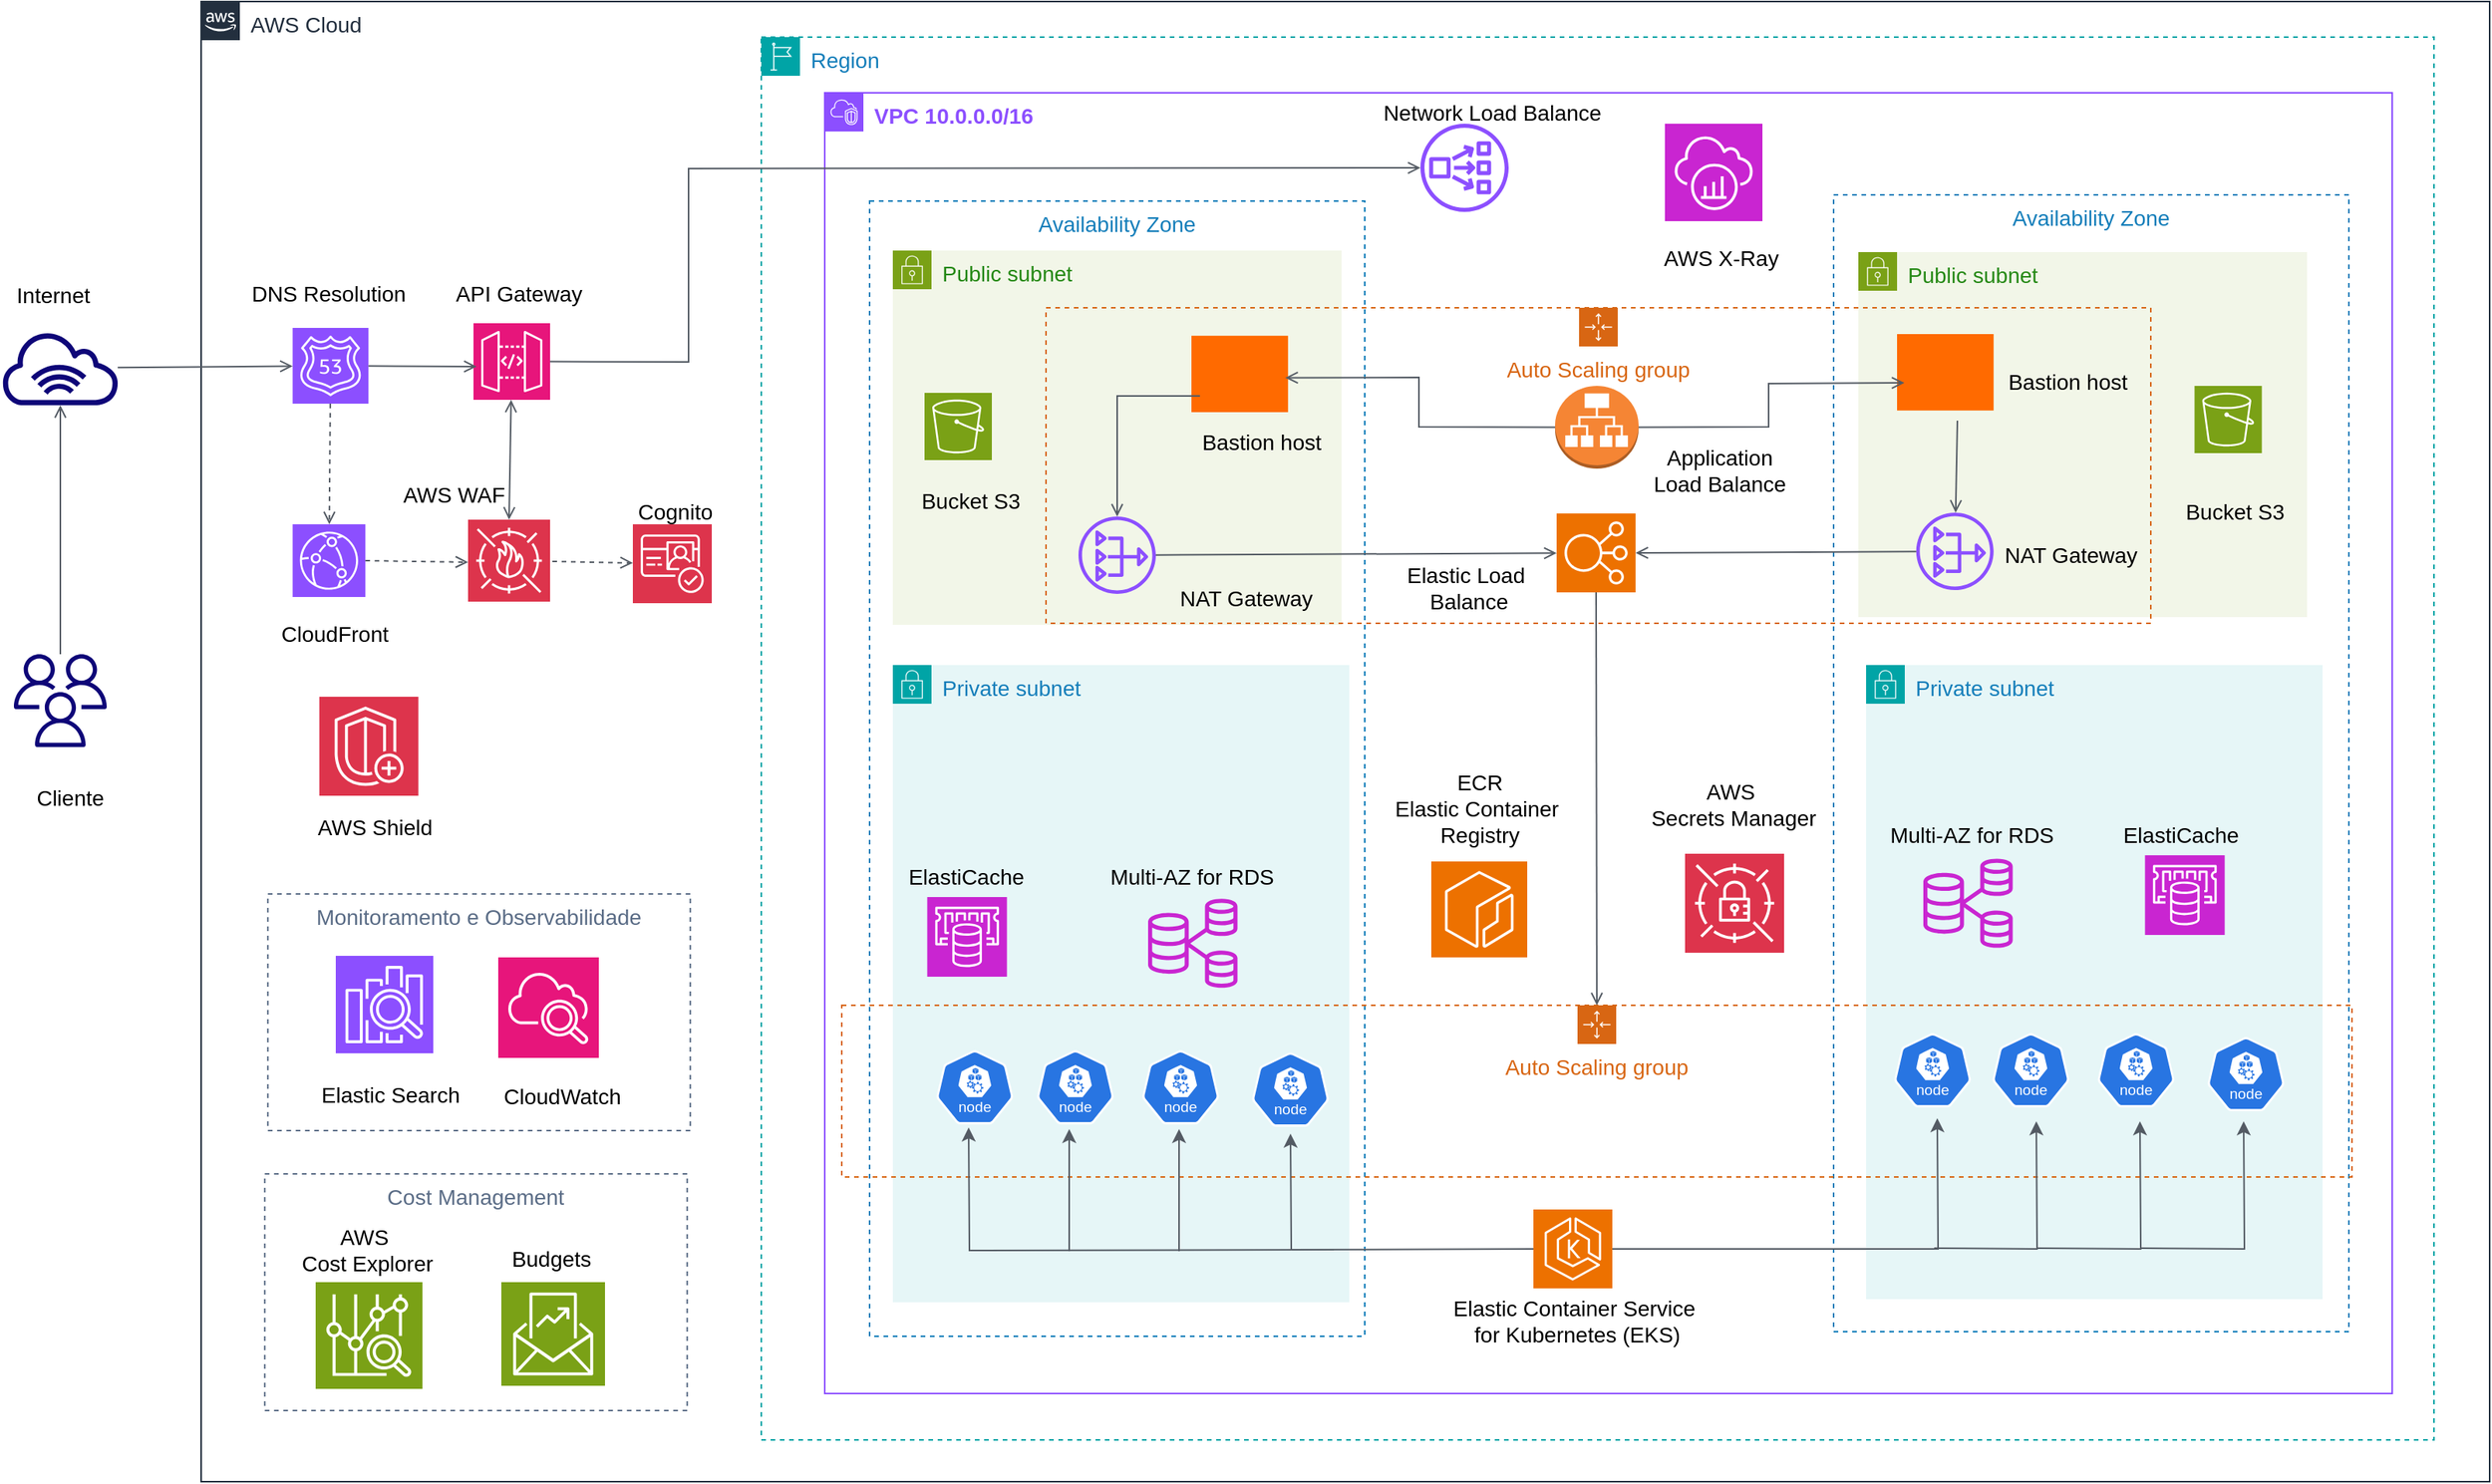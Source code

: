 <mxfile version="25.0.3">
  <diagram name="Página-1" id="_rZulrzsdtSt4vWavjif">
    <mxGraphModel dx="2593" dy="933" grid="0" gridSize="10" guides="1" tooltips="1" connect="1" arrows="1" fold="1" page="0" pageScale="1" pageWidth="1169" pageHeight="827" math="0" shadow="0">
      <root>
        <mxCell id="0" />
        <mxCell id="1" parent="0" />
        <mxCell id="lu0znOIndSDiGiOmnlGc-1" value="AWS Cloud" style="points=[[0,0],[0.25,0],[0.5,0],[0.75,0],[1,0],[1,0.25],[1,0.5],[1,0.75],[1,1],[0.75,1],[0.5,1],[0.25,1],[0,1],[0,0.75],[0,0.5],[0,0.25]];outlineConnect=0;gradientColor=none;html=1;whiteSpace=wrap;fontSize=14;fontStyle=0;container=1;pointerEvents=0;collapsible=0;recursiveResize=0;shape=mxgraph.aws4.group;grIcon=mxgraph.aws4.group_aws_cloud_alt;strokeColor=#232F3E;fillColor=none;verticalAlign=top;align=left;spacingLeft=30;fontColor=#232F3E;dashed=0;" parent="1" vertex="1">
          <mxGeometry x="-420" y="167" width="1479" height="957" as="geometry" />
        </mxCell>
        <mxCell id="teR93byTSqqBIhb2rqv4-142" value="&lt;div&gt;Monitoramento e Observabilidade&lt;br&gt;&lt;/div&gt;" style="fillColor=none;strokeColor=#5A6C86;dashed=1;verticalAlign=top;fontStyle=0;fontColor=#5A6C86;whiteSpace=wrap;html=1;fontSize=14;" vertex="1" parent="lu0znOIndSDiGiOmnlGc-1">
          <mxGeometry x="43.13" y="577" width="273" height="153" as="geometry" />
        </mxCell>
        <mxCell id="lu0znOIndSDiGiOmnlGc-4" value="Region" style="points=[[0,0],[0.25,0],[0.5,0],[0.75,0],[1,0],[1,0.25],[1,0.5],[1,0.75],[1,1],[0.75,1],[0.5,1],[0.25,1],[0,1],[0,0.75],[0,0.5],[0,0.25]];outlineConnect=0;gradientColor=none;html=1;whiteSpace=wrap;fontSize=14;fontStyle=0;container=1;pointerEvents=0;collapsible=0;recursiveResize=0;shape=mxgraph.aws4.group;grIcon=mxgraph.aws4.group_region;strokeColor=#00A4A6;fillColor=none;verticalAlign=top;align=left;spacingLeft=30;fontColor=#147EBA;dashed=1;" parent="lu0znOIndSDiGiOmnlGc-1" vertex="1">
          <mxGeometry x="362" y="23" width="1081" height="907" as="geometry" />
        </mxCell>
        <mxCell id="teR93byTSqqBIhb2rqv4-10" value="" style="sketch=0;points=[[0,0,0],[0.25,0,0],[0.5,0,0],[0.75,0,0],[1,0,0],[0,1,0],[0.25,1,0],[0.5,1,0],[0.75,1,0],[1,1,0],[0,0.25,0],[0,0.5,0],[0,0.75,0],[1,0.25,0],[1,0.5,0],[1,0.75,0]];outlineConnect=0;fontColor=#232F3E;fillColor=#DD344C;strokeColor=#ffffff;dashed=0;verticalLabelPosition=bottom;verticalAlign=top;align=center;html=1;fontSize=14;fontStyle=0;aspect=fixed;shape=mxgraph.aws4.resourceIcon;resIcon=mxgraph.aws4.cognito;" vertex="1" parent="lu0znOIndSDiGiOmnlGc-1">
          <mxGeometry x="279" y="338" width="51" height="51" as="geometry" />
        </mxCell>
        <mxCell id="teR93byTSqqBIhb2rqv4-13" value="" style="sketch=0;points=[[0,0,0],[0.25,0,0],[0.5,0,0],[0.75,0,0],[1,0,0],[0,1,0],[0.25,1,0],[0.5,1,0],[0.75,1,0],[1,1,0],[0,0.25,0],[0,0.5,0],[0,0.75,0],[1,0.25,0],[1,0.5,0],[1,0.75,0]];outlineConnect=0;fontColor=#232F3E;fillColor=#8C4FFF;strokeColor=#ffffff;dashed=0;verticalLabelPosition=bottom;verticalAlign=top;align=center;html=1;fontSize=14;fontStyle=0;aspect=fixed;shape=mxgraph.aws4.resourceIcon;resIcon=mxgraph.aws4.cloudfront;" vertex="1" parent="lu0znOIndSDiGiOmnlGc-1">
          <mxGeometry x="59.13" y="338" width="47" height="47" as="geometry" />
        </mxCell>
        <mxCell id="teR93byTSqqBIhb2rqv4-11" value="Cognito" style="text;html=1;align=center;verticalAlign=middle;resizable=0;points=[];autosize=1;strokeColor=none;fillColor=none;fontSize=14;" vertex="1" parent="lu0znOIndSDiGiOmnlGc-1">
          <mxGeometry x="273" y="315" width="66" height="29" as="geometry" />
        </mxCell>
        <mxCell id="teR93byTSqqBIhb2rqv4-14" value="CloudFront" style="text;html=1;align=center;verticalAlign=middle;resizable=0;points=[];autosize=1;strokeColor=none;fillColor=none;fontSize=14;" vertex="1" parent="lu0znOIndSDiGiOmnlGc-1">
          <mxGeometry x="42.13" y="394" width="87" height="29" as="geometry" />
        </mxCell>
        <mxCell id="teR93byTSqqBIhb2rqv4-15" value="" style="sketch=0;points=[[0,0,0],[0.25,0,0],[0.5,0,0],[0.75,0,0],[1,0,0],[0,1,0],[0.25,1,0],[0.5,1,0],[0.75,1,0],[1,1,0],[0,0.25,0],[0,0.5,0],[0,0.75,0],[1,0.25,0],[1,0.5,0],[1,0.75,0]];outlineConnect=0;fontColor=#232F3E;fillColor=#DD344C;strokeColor=#ffffff;dashed=0;verticalLabelPosition=bottom;verticalAlign=top;align=center;html=1;fontSize=14;fontStyle=0;aspect=fixed;shape=mxgraph.aws4.resourceIcon;resIcon=mxgraph.aws4.waf;" vertex="1" parent="lu0znOIndSDiGiOmnlGc-1">
          <mxGeometry x="172.5" y="335" width="53" height="53" as="geometry" />
        </mxCell>
        <mxCell id="teR93byTSqqBIhb2rqv4-16" value="" style="endArrow=open;html=1;rounded=0;strokeColor=#545B64;entryX=0;entryY=0.5;entryDx=0;entryDy=0;entryPerimeter=0;endFill=0;dashed=1;exitX=1;exitY=0.5;exitDx=0;exitDy=0;exitPerimeter=0;fontSize=14;" edge="1" parent="lu0znOIndSDiGiOmnlGc-1" source="teR93byTSqqBIhb2rqv4-13">
          <mxGeometry width="50" height="50" relative="1" as="geometry">
            <mxPoint x="104.0" y="357.5" as="sourcePoint" />
            <mxPoint x="172.5" y="362.5" as="targetPoint" />
          </mxGeometry>
        </mxCell>
        <mxCell id="teR93byTSqqBIhb2rqv4-17" value="" style="sketch=0;points=[[0,0,0],[0.25,0,0],[0.5,0,0],[0.75,0,0],[1,0,0],[0,1,0],[0.25,1,0],[0.5,1,0],[0.75,1,0],[1,1,0],[0,0.25,0],[0,0.5,0],[0,0.75,0],[1,0.25,0],[1,0.5,0],[1,0.75,0]];outlineConnect=0;fontColor=#232F3E;fillColor=#8C4FFF;strokeColor=#ffffff;dashed=0;verticalLabelPosition=bottom;verticalAlign=top;align=center;html=1;fontSize=14;fontStyle=0;aspect=fixed;shape=mxgraph.aws4.resourceIcon;resIcon=mxgraph.aws4.route_53;" vertex="1" parent="lu0znOIndSDiGiOmnlGc-1">
          <mxGeometry x="59.13" y="211" width="49" height="49" as="geometry" />
        </mxCell>
        <mxCell id="teR93byTSqqBIhb2rqv4-20" value="" style="endArrow=open;html=1;rounded=0;strokeColor=#545B64;endFill=0;dashed=1;fontSize=14;" edge="1" parent="lu0znOIndSDiGiOmnlGc-1" source="teR93byTSqqBIhb2rqv4-17" target="teR93byTSqqBIhb2rqv4-13">
          <mxGeometry width="50" height="50" relative="1" as="geometry">
            <mxPoint x="23" y="375.069" as="sourcePoint" />
            <mxPoint x="102" y="375" as="targetPoint" />
          </mxGeometry>
        </mxCell>
        <mxCell id="teR93byTSqqBIhb2rqv4-21" value="" style="sketch=0;points=[[0,0,0],[0.25,0,0],[0.5,0,0],[0.75,0,0],[1,0,0],[0,1,0],[0.25,1,0],[0.5,1,0],[0.75,1,0],[1,1,0],[0,0.25,0],[0,0.5,0],[0,0.75,0],[1,0.25,0],[1,0.5,0],[1,0.75,0]];outlineConnect=0;fontColor=#232F3E;fillColor=#E7157B;strokeColor=#ffffff;dashed=0;verticalLabelPosition=bottom;verticalAlign=top;align=center;html=1;fontSize=14;fontStyle=0;aspect=fixed;shape=mxgraph.aws4.resourceIcon;resIcon=mxgraph.aws4.api_gateway;" vertex="1" parent="lu0znOIndSDiGiOmnlGc-1">
          <mxGeometry x="176" y="208" width="49.5" height="49.5" as="geometry" />
        </mxCell>
        <mxCell id="teR93byTSqqBIhb2rqv4-22" value="" style="endArrow=open;html=1;rounded=0;strokeColor=#545B64;endFill=0;fontSize=14;" edge="1" parent="lu0znOIndSDiGiOmnlGc-1" source="teR93byTSqqBIhb2rqv4-17">
          <mxGeometry width="50" height="50" relative="1" as="geometry">
            <mxPoint x="13" y="365.069" as="sourcePoint" />
            <mxPoint x="178" y="236" as="targetPoint" />
          </mxGeometry>
        </mxCell>
        <mxCell id="teR93byTSqqBIhb2rqv4-23" value="" style="endArrow=open;html=1;rounded=0;strokeColor=#545B64;entryX=0.5;entryY=0;entryDx=0;entryDy=0;entryPerimeter=0;endFill=0;startArrow=open;startFill=0;fontSize=14;" edge="1" parent="lu0znOIndSDiGiOmnlGc-1" source="teR93byTSqqBIhb2rqv4-21" target="teR93byTSqqBIhb2rqv4-15">
          <mxGeometry width="50" height="50" relative="1" as="geometry">
            <mxPoint x="77" y="286" as="sourcePoint" />
            <mxPoint x="153" y="286" as="targetPoint" />
          </mxGeometry>
        </mxCell>
        <mxCell id="teR93byTSqqBIhb2rqv4-24" value="" style="endArrow=open;html=1;rounded=0;strokeColor=#545B64;endFill=0;dashed=1;fontSize=14;" edge="1" parent="lu0znOIndSDiGiOmnlGc-1" target="teR93byTSqqBIhb2rqv4-10">
          <mxGeometry width="50" height="50" relative="1" as="geometry">
            <mxPoint x="227" y="362" as="sourcePoint" />
            <mxPoint x="101" y="250" as="targetPoint" />
            <Array as="points" />
          </mxGeometry>
        </mxCell>
        <mxCell id="teR93byTSqqBIhb2rqv4-25" value="AWS WAF" style="text;html=1;align=center;verticalAlign=middle;resizable=0;points=[];autosize=1;strokeColor=none;fillColor=none;fontSize=14;" vertex="1" parent="lu0znOIndSDiGiOmnlGc-1">
          <mxGeometry x="121" y="304" width="84" height="29" as="geometry" />
        </mxCell>
        <mxCell id="teR93byTSqqBIhb2rqv4-26" value="DNS Resolution" style="text;html=1;align=center;verticalAlign=middle;resizable=0;points=[];autosize=1;strokeColor=none;fillColor=none;fontSize=14;" vertex="1" parent="lu0znOIndSDiGiOmnlGc-1">
          <mxGeometry x="23" y="174" width="118" height="29" as="geometry" />
        </mxCell>
        <mxCell id="teR93byTSqqBIhb2rqv4-27" value="API Gateway" style="text;html=1;align=center;verticalAlign=middle;resizable=0;points=[];autosize=1;strokeColor=none;fillColor=none;fontSize=14;" vertex="1" parent="lu0znOIndSDiGiOmnlGc-1">
          <mxGeometry x="155" y="174" width="100" height="29" as="geometry" />
        </mxCell>
        <mxCell id="teR93byTSqqBIhb2rqv4-96" value="" style="sketch=0;points=[[0,0,0],[0.25,0,0],[0.5,0,0],[0.75,0,0],[1,0,0],[0,1,0],[0.25,1,0],[0.5,1,0],[0.75,1,0],[1,1,0],[0,0.25,0],[0,0.5,0],[0,0.75,0],[1,0.25,0],[1,0.5,0],[1,0.75,0]];points=[[0,0,0],[0.25,0,0],[0.5,0,0],[0.75,0,0],[1,0,0],[0,1,0],[0.25,1,0],[0.5,1,0],[0.75,1,0],[1,1,0],[0,0.25,0],[0,0.5,0],[0,0.75,0],[1,0.25,0],[1,0.5,0],[1,0.75,0]];outlineConnect=0;fontColor=#232F3E;fillColor=#E7157B;strokeColor=#ffffff;dashed=0;verticalLabelPosition=bottom;verticalAlign=top;align=center;html=1;fontSize=14;fontStyle=0;aspect=fixed;shape=mxgraph.aws4.resourceIcon;resIcon=mxgraph.aws4.cloudwatch_2;" vertex="1" parent="lu0znOIndSDiGiOmnlGc-1">
          <mxGeometry x="192" y="618" width="65" height="65" as="geometry" />
        </mxCell>
        <mxCell id="teR93byTSqqBIhb2rqv4-97" value="&lt;div&gt;CloudWatch&lt;/div&gt;" style="text;html=1;align=center;verticalAlign=middle;resizable=0;points=[];autosize=1;strokeColor=none;fillColor=none;fontSize=14;" vertex="1" parent="lu0znOIndSDiGiOmnlGc-1">
          <mxGeometry x="185.5" y="693" width="94" height="29" as="geometry" />
        </mxCell>
        <mxCell id="teR93byTSqqBIhb2rqv4-130" value="" style="sketch=0;points=[[0,0,0],[0.25,0,0],[0.5,0,0],[0.75,0,0],[1,0,0],[0,1,0],[0.25,1,0],[0.5,1,0],[0.75,1,0],[1,1,0],[0,0.25,0],[0,0.5,0],[0,0.75,0],[1,0.25,0],[1,0.5,0],[1,0.75,0]];outlineConnect=0;fontColor=#232F3E;fillColor=#7AA116;strokeColor=#ffffff;dashed=0;verticalLabelPosition=bottom;verticalAlign=top;align=center;html=1;fontSize=14;fontStyle=0;aspect=fixed;shape=mxgraph.aws4.resourceIcon;resIcon=mxgraph.aws4.cost_explorer;" vertex="1" parent="lu0znOIndSDiGiOmnlGc-1">
          <mxGeometry x="74" y="828" width="69" height="69" as="geometry" />
        </mxCell>
        <mxCell id="teR93byTSqqBIhb2rqv4-131" value="AWS&amp;nbsp;&lt;div&gt;Cost Explorer&lt;/div&gt;" style="text;html=1;align=center;verticalAlign=middle;resizable=0;points=[];autosize=1;strokeColor=none;fillColor=none;fontSize=14;" vertex="1" parent="lu0znOIndSDiGiOmnlGc-1">
          <mxGeometry x="55" y="784" width="103" height="46" as="geometry" />
        </mxCell>
        <mxCell id="teR93byTSqqBIhb2rqv4-132" value="" style="sketch=0;points=[[0,0,0],[0.25,0,0],[0.5,0,0],[0.75,0,0],[1,0,0],[0,1,0],[0.25,1,0],[0.5,1,0],[0.75,1,0],[1,1,0],[0,0.25,0],[0,0.5,0],[0,0.75,0],[1,0.25,0],[1,0.5,0],[1,0.75,0]];outlineConnect=0;fontColor=#232F3E;fillColor=#7AA116;strokeColor=#ffffff;dashed=0;verticalLabelPosition=bottom;verticalAlign=top;align=center;html=1;fontSize=14;fontStyle=0;aspect=fixed;shape=mxgraph.aws4.resourceIcon;resIcon=mxgraph.aws4.budgets_2;" vertex="1" parent="lu0znOIndSDiGiOmnlGc-1">
          <mxGeometry x="194" y="828" width="67" height="67" as="geometry" />
        </mxCell>
        <mxCell id="teR93byTSqqBIhb2rqv4-133" value="Budgets" style="text;html=1;align=center;verticalAlign=middle;resizable=0;points=[];autosize=1;strokeColor=none;fillColor=none;fontSize=14;" vertex="1" parent="lu0znOIndSDiGiOmnlGc-1">
          <mxGeometry x="191" y="798" width="69" height="29" as="geometry" />
        </mxCell>
        <mxCell id="teR93byTSqqBIhb2rqv4-134" value="Cost Management&lt;div&gt;&lt;br&gt;&lt;/div&gt;" style="fillColor=none;strokeColor=#5A6C86;dashed=1;verticalAlign=top;fontStyle=0;fontColor=#5A6C86;whiteSpace=wrap;html=1;fontSize=14;" vertex="1" parent="lu0znOIndSDiGiOmnlGc-1">
          <mxGeometry x="41.13" y="758" width="273" height="153" as="geometry" />
        </mxCell>
        <mxCell id="teR93byTSqqBIhb2rqv4-135" value="" style="sketch=0;points=[[0,0,0],[0.25,0,0],[0.5,0,0],[0.75,0,0],[1,0,0],[0,1,0],[0.25,1,0],[0.5,1,0],[0.75,1,0],[1,1,0],[0,0.25,0],[0,0.5,0],[0,0.75,0],[1,0.25,0],[1,0.5,0],[1,0.75,0]];outlineConnect=0;fontColor=#232F3E;fillColor=#DD344C;strokeColor=#ffffff;dashed=0;verticalLabelPosition=bottom;verticalAlign=top;align=center;html=1;fontSize=14;fontStyle=0;aspect=fixed;shape=mxgraph.aws4.resourceIcon;resIcon=mxgraph.aws4.shield;" vertex="1" parent="lu0znOIndSDiGiOmnlGc-1">
          <mxGeometry x="76.37" y="449.5" width="64" height="64" as="geometry" />
        </mxCell>
        <mxCell id="teR93byTSqqBIhb2rqv4-136" value="AWS Shield" style="text;html=1;align=center;verticalAlign=middle;resizable=0;points=[];autosize=1;strokeColor=none;fillColor=none;fontSize=14;" vertex="1" parent="lu0znOIndSDiGiOmnlGc-1">
          <mxGeometry x="66" y="519" width="92" height="29" as="geometry" />
        </mxCell>
        <mxCell id="teR93byTSqqBIhb2rqv4-139" value="" style="sketch=0;points=[[0,0,0],[0.25,0,0],[0.5,0,0],[0.75,0,0],[1,0,0],[0,1,0],[0.25,1,0],[0.5,1,0],[0.75,1,0],[1,1,0],[0,0.25,0],[0,0.5,0],[0,0.75,0],[1,0.25,0],[1,0.5,0],[1,0.75,0]];outlineConnect=0;fontColor=#232F3E;fillColor=#8C4FFF;strokeColor=#ffffff;dashed=0;verticalLabelPosition=bottom;verticalAlign=top;align=center;html=1;fontSize=14;fontStyle=0;aspect=fixed;shape=mxgraph.aws4.resourceIcon;resIcon=mxgraph.aws4.elasticsearch_service;" vertex="1" parent="lu0znOIndSDiGiOmnlGc-1">
          <mxGeometry x="87" y="617" width="63" height="63" as="geometry" />
        </mxCell>
        <mxCell id="teR93byTSqqBIhb2rqv4-141" value="Elastic Search " style="text;html=1;align=center;verticalAlign=middle;resizable=0;points=[];autosize=1;strokeColor=none;fillColor=none;fontSize=14;" vertex="1" parent="lu0znOIndSDiGiOmnlGc-1">
          <mxGeometry x="68" y="692.5" width="107" height="29" as="geometry" />
        </mxCell>
        <mxCell id="lu0znOIndSDiGiOmnlGc-5" value="&lt;font color=&quot;#8c4fff&quot;&gt;&lt;b&gt;VPC 10.0.0.0/16&lt;/b&gt;&lt;/font&gt;" style="points=[[0,0],[0.25,0],[0.5,0],[0.75,0],[1,0],[1,0.25],[1,0.5],[1,0.75],[1,1],[0.75,1],[0.5,1],[0.25,1],[0,1],[0,0.75],[0,0.5],[0,0.25]];outlineConnect=0;gradientColor=none;html=1;whiteSpace=wrap;fontSize=14;fontStyle=0;container=1;pointerEvents=0;collapsible=0;recursiveResize=0;shape=mxgraph.aws4.group;grIcon=mxgraph.aws4.group_vpc2;strokeColor=#8C4FFF;fillColor=none;verticalAlign=top;align=left;spacingLeft=30;fontColor=#AAB7B8;dashed=0;" parent="1" vertex="1">
          <mxGeometry x="-17" y="226" width="1013" height="841" as="geometry" />
        </mxCell>
        <mxCell id="lu0znOIndSDiGiOmnlGc-11" value="Availability Zone" style="fillColor=none;strokeColor=#147EBA;dashed=1;verticalAlign=top;fontStyle=0;fontColor=#147EBA;whiteSpace=wrap;html=1;fontSize=14;" parent="lu0znOIndSDiGiOmnlGc-5" vertex="1">
          <mxGeometry x="652" y="66" width="333" height="735" as="geometry" />
        </mxCell>
        <mxCell id="lu0znOIndSDiGiOmnlGc-10" value="Availability Zone" style="fillColor=none;strokeColor=#147EBA;dashed=1;verticalAlign=top;fontStyle=0;fontColor=#147EBA;whiteSpace=wrap;html=1;fontSize=14;" parent="lu0znOIndSDiGiOmnlGc-5" vertex="1">
          <mxGeometry x="29" y="70" width="320" height="734" as="geometry" />
        </mxCell>
        <mxCell id="lu0znOIndSDiGiOmnlGc-12" value="Public subnet" style="points=[[0,0],[0.25,0],[0.5,0],[0.75,0],[1,0],[1,0.25],[1,0.5],[1,0.75],[1,1],[0.75,1],[0.5,1],[0.25,1],[0,1],[0,0.75],[0,0.5],[0,0.25]];outlineConnect=0;gradientColor=none;html=1;whiteSpace=wrap;fontSize=14;fontStyle=0;container=1;pointerEvents=0;collapsible=0;recursiveResize=0;shape=mxgraph.aws4.group;grIcon=mxgraph.aws4.group_security_group;grStroke=0;strokeColor=#7AA116;fillColor=#F2F6E8;verticalAlign=top;align=left;spacingLeft=30;fontColor=#248814;dashed=0;" parent="lu0znOIndSDiGiOmnlGc-5" vertex="1">
          <mxGeometry x="44" y="102" width="290" height="242" as="geometry" />
        </mxCell>
        <mxCell id="teR93byTSqqBIhb2rqv4-102" value="" style="sketch=0;outlineConnect=0;fontColor=#232F3E;gradientColor=none;fillColor=#8C4FFF;strokeColor=none;dashed=0;verticalLabelPosition=bottom;verticalAlign=top;align=center;html=1;fontSize=14;fontStyle=0;aspect=fixed;pointerEvents=1;shape=mxgraph.aws4.nat_gateway;" vertex="1" parent="lu0znOIndSDiGiOmnlGc-12">
          <mxGeometry x="120" y="172" width="50" height="50" as="geometry" />
        </mxCell>
        <mxCell id="teR93byTSqqBIhb2rqv4-119" value="Bastion host" style="text;html=1;align=center;verticalAlign=middle;resizable=0;points=[];autosize=1;strokeColor=none;fillColor=none;fontSize=14;" vertex="1" parent="lu0znOIndSDiGiOmnlGc-12">
          <mxGeometry x="190.5" y="109" width="95" height="29" as="geometry" />
        </mxCell>
        <mxCell id="lu0znOIndSDiGiOmnlGc-16" value="Public subnet" style="points=[[0,0],[0.25,0],[0.5,0],[0.75,0],[1,0],[1,0.25],[1,0.5],[1,0.75],[1,1],[0.75,1],[0.5,1],[0.25,1],[0,1],[0,0.75],[0,0.5],[0,0.25]];outlineConnect=0;gradientColor=none;html=1;whiteSpace=wrap;fontSize=14;fontStyle=0;container=1;pointerEvents=0;collapsible=0;recursiveResize=0;shape=mxgraph.aws4.group;grIcon=mxgraph.aws4.group_security_group;grStroke=0;strokeColor=#7AA116;fillColor=#F2F6E8;verticalAlign=top;align=left;spacingLeft=30;fontColor=#248814;dashed=0;" parent="lu0znOIndSDiGiOmnlGc-5" vertex="1">
          <mxGeometry x="668" y="103" width="290" height="236" as="geometry" />
        </mxCell>
        <mxCell id="teR93byTSqqBIhb2rqv4-115" value="" style="points=[];aspect=fixed;html=1;align=center;shadow=0;dashed=0;fillColor=#FF6A00;strokeColor=none;shape=mxgraph.alibaba_cloud.bastionhost;fontSize=14;" vertex="1" parent="lu0znOIndSDiGiOmnlGc-16">
          <mxGeometry x="25" y="53" width="62.4" height="49.4" as="geometry" />
        </mxCell>
        <mxCell id="teR93byTSqqBIhb2rqv4-104" value="" style="sketch=0;outlineConnect=0;fontColor=#232F3E;gradientColor=none;fillColor=#8C4FFF;strokeColor=none;dashed=0;verticalLabelPosition=bottom;verticalAlign=top;align=center;html=1;fontSize=14;fontStyle=0;aspect=fixed;pointerEvents=1;shape=mxgraph.aws4.nat_gateway;" vertex="1" parent="lu0znOIndSDiGiOmnlGc-16">
          <mxGeometry x="37.4" y="168.5" width="50" height="50" as="geometry" />
        </mxCell>
        <mxCell id="teR93byTSqqBIhb2rqv4-89" value="Bucket S3" style="text;html=1;align=center;verticalAlign=middle;resizable=0;points=[];autosize=1;strokeColor=none;fillColor=none;fontSize=14;" vertex="1" parent="lu0znOIndSDiGiOmnlGc-16">
          <mxGeometry x="202" y="153" width="82" height="29" as="geometry" />
        </mxCell>
        <mxCell id="lu0znOIndSDiGiOmnlGc-17" value="Private subnet" style="points=[[0,0],[0.25,0],[0.5,0],[0.75,0],[1,0],[1,0.25],[1,0.5],[1,0.75],[1,1],[0.75,1],[0.5,1],[0.25,1],[0,1],[0,0.75],[0,0.5],[0,0.25]];outlineConnect=0;gradientColor=none;html=1;whiteSpace=wrap;fontSize=14;fontStyle=0;container=1;pointerEvents=0;collapsible=0;recursiveResize=0;shape=mxgraph.aws4.group;grIcon=mxgraph.aws4.group_security_group;grStroke=0;strokeColor=#00A4A6;fillColor=#E6F6F7;verticalAlign=top;align=left;spacingLeft=30;fontColor=#147EBA;dashed=0;" parent="lu0znOIndSDiGiOmnlGc-5" vertex="1">
          <mxGeometry x="44" y="370" width="295" height="412" as="geometry" />
        </mxCell>
        <mxCell id="teR93byTSqqBIhb2rqv4-124" value="ElastiCache&amp;nbsp;" style="text;html=1;align=center;verticalAlign=middle;resizable=0;points=[];autosize=1;strokeColor=none;fillColor=none;fontSize=14;" vertex="1" parent="lu0znOIndSDiGiOmnlGc-17">
          <mxGeometry y="122" width="97" height="29" as="geometry" />
        </mxCell>
        <mxCell id="teR93byTSqqBIhb2rqv4-123" value="" style="sketch=0;points=[[0,0,0],[0.25,0,0],[0.5,0,0],[0.75,0,0],[1,0,0],[0,1,0],[0.25,1,0],[0.5,1,0],[0.75,1,0],[1,1,0],[0,0.25,0],[0,0.5,0],[0,0.75,0],[1,0.25,0],[1,0.5,0],[1,0.75,0]];outlineConnect=0;fontColor=#232F3E;fillColor=#C925D1;strokeColor=#ffffff;dashed=0;verticalLabelPosition=bottom;verticalAlign=top;align=center;html=1;fontSize=14;fontStyle=0;aspect=fixed;shape=mxgraph.aws4.resourceIcon;resIcon=mxgraph.aws4.elasticache;" vertex="1" parent="lu0znOIndSDiGiOmnlGc-17">
          <mxGeometry x="22.25" y="150" width="51.5" height="51.5" as="geometry" />
        </mxCell>
        <mxCell id="teR93byTSqqBIhb2rqv4-143" value="" style="sketch=0;outlineConnect=0;fontColor=#232F3E;gradientColor=none;fillColor=#C925D1;strokeColor=none;dashed=0;verticalLabelPosition=bottom;verticalAlign=top;align=center;html=1;fontSize=12;fontStyle=0;aspect=fixed;pointerEvents=1;shape=mxgraph.aws4.rds_multi_az_db_cluster;" vertex="1" parent="lu0znOIndSDiGiOmnlGc-17">
          <mxGeometry x="165" y="151" width="57.75" height="57.75" as="geometry" />
        </mxCell>
        <mxCell id="lu0znOIndSDiGiOmnlGc-18" value="Private subnet" style="points=[[0,0],[0.25,0],[0.5,0],[0.75,0],[1,0],[1,0.25],[1,0.5],[1,0.75],[1,1],[0.75,1],[0.5,1],[0.25,1],[0,1],[0,0.75],[0,0.5],[0,0.25]];outlineConnect=0;gradientColor=none;html=1;whiteSpace=wrap;fontSize=14;fontStyle=0;container=1;pointerEvents=0;collapsible=0;recursiveResize=0;shape=mxgraph.aws4.group;grIcon=mxgraph.aws4.group_security_group;grStroke=0;strokeColor=#00A4A6;fillColor=#E6F6F7;verticalAlign=top;align=left;spacingLeft=30;fontColor=#147EBA;dashed=0;" parent="lu0znOIndSDiGiOmnlGc-5" vertex="1">
          <mxGeometry x="673" y="370" width="295" height="410" as="geometry" />
        </mxCell>
        <mxCell id="teR93byTSqqBIhb2rqv4-61" style="edgeStyle=orthogonalEdgeStyle;rounded=0;orthogonalLoop=1;jettySize=auto;html=1;strokeColor=#545B64;fontSize=14;" edge="1" parent="lu0znOIndSDiGiOmnlGc-18" source="teR93byTSqqBIhb2rqv4-34">
          <mxGeometry relative="1" as="geometry">
            <mxPoint x="261" y="370" as="sourcePoint" />
            <mxPoint x="46" y="293" as="targetPoint" />
            <Array as="points" />
          </mxGeometry>
        </mxCell>
        <mxCell id="teR93byTSqqBIhb2rqv4-62" style="edgeStyle=orthogonalEdgeStyle;rounded=0;orthogonalLoop=1;jettySize=auto;html=1;strokeColor=#545B64;fontSize=14;" edge="1" parent="lu0znOIndSDiGiOmnlGc-18">
          <mxGeometry relative="1" as="geometry">
            <mxPoint x="111" y="377" as="sourcePoint" />
            <mxPoint x="177" y="295" as="targetPoint" />
            <Array as="points" />
          </mxGeometry>
        </mxCell>
        <mxCell id="teR93byTSqqBIhb2rqv4-64" style="edgeStyle=orthogonalEdgeStyle;rounded=0;orthogonalLoop=1;jettySize=auto;html=1;strokeColor=#545B64;fontSize=14;" edge="1" parent="lu0znOIndSDiGiOmnlGc-18">
          <mxGeometry relative="1" as="geometry">
            <mxPoint x="178" y="377" as="sourcePoint" />
            <mxPoint x="244" y="295" as="targetPoint" />
            <Array as="points" />
          </mxGeometry>
        </mxCell>
        <mxCell id="teR93byTSqqBIhb2rqv4-85" value="Multi-AZ for RDS" style="text;html=1;align=center;verticalAlign=middle;resizable=0;points=[];autosize=1;strokeColor=none;fillColor=none;fontSize=14;" vertex="1" parent="lu0znOIndSDiGiOmnlGc-18">
          <mxGeometry x="6" y="95" width="124" height="29" as="geometry" />
        </mxCell>
        <mxCell id="teR93byTSqqBIhb2rqv4-137" value="" style="sketch=0;points=[[0,0,0],[0.25,0,0],[0.5,0,0],[0.75,0,0],[1,0,0],[0,1,0],[0.25,1,0],[0.5,1,0],[0.75,1,0],[1,1,0],[0,0.25,0],[0,0.5,0],[0,0.75,0],[1,0.25,0],[1,0.5,0],[1,0.75,0]];outlineConnect=0;fontColor=#232F3E;fillColor=#C925D1;strokeColor=#ffffff;dashed=0;verticalLabelPosition=bottom;verticalAlign=top;align=center;html=1;fontSize=14;fontStyle=0;aspect=fixed;shape=mxgraph.aws4.resourceIcon;resIcon=mxgraph.aws4.elasticache;" vertex="1" parent="lu0znOIndSDiGiOmnlGc-18">
          <mxGeometry x="180.25" y="123" width="51.5" height="51.5" as="geometry" />
        </mxCell>
        <mxCell id="teR93byTSqqBIhb2rqv4-138" value="ElastiCache&amp;nbsp;" style="text;html=1;align=center;verticalAlign=middle;resizable=0;points=[];autosize=1;strokeColor=none;fillColor=none;fontSize=14;" vertex="1" parent="lu0znOIndSDiGiOmnlGc-18">
          <mxGeometry x="156" y="95" width="97" height="29" as="geometry" />
        </mxCell>
        <mxCell id="teR93byTSqqBIhb2rqv4-32" value="Bucket S3" style="text;html=1;align=center;verticalAlign=middle;resizable=0;points=[];autosize=1;strokeColor=none;fillColor=none;fontSize=14;" vertex="1" parent="lu0znOIndSDiGiOmnlGc-5">
          <mxGeometry x="53" y="249" width="82" height="29" as="geometry" />
        </mxCell>
        <mxCell id="teR93byTSqqBIhb2rqv4-35" value="Elastic Container Service&lt;div&gt;&amp;nbsp;for Kubernetes (EKS)&lt;/div&gt;" style="text;html=1;align=center;verticalAlign=middle;resizable=0;points=[];autosize=1;strokeColor=none;fillColor=none;fontSize=14;" vertex="1" parent="lu0znOIndSDiGiOmnlGc-5">
          <mxGeometry x="397" y="771" width="174" height="46" as="geometry" />
        </mxCell>
        <mxCell id="teR93byTSqqBIhb2rqv4-69" value="" style="aspect=fixed;sketch=0;html=1;dashed=0;whitespace=wrap;verticalLabelPosition=bottom;verticalAlign=top;fillColor=#2875E2;strokeColor=#ffffff;points=[[0.005,0.63,0],[0.1,0.2,0],[0.9,0.2,0],[0.5,0,0],[0.995,0.63,0],[0.72,0.99,0],[0.5,1,0],[0.28,0.99,0]];shape=mxgraph.kubernetes.icon2;kubernetesLabel=1;prIcon=node;fontSize=14;" vertex="1" parent="lu0znOIndSDiGiOmnlGc-5">
          <mxGeometry x="137" y="619" width="50" height="48" as="geometry" />
        </mxCell>
        <mxCell id="teR93byTSqqBIhb2rqv4-73" value="" style="aspect=fixed;sketch=0;html=1;dashed=0;whitespace=wrap;verticalLabelPosition=bottom;verticalAlign=top;fillColor=#2875E2;strokeColor=#ffffff;points=[[0.005,0.63,0],[0.1,0.2,0],[0.9,0.2,0],[0.5,0,0],[0.995,0.63,0],[0.72,0.99,0],[0.5,1,0],[0.28,0.99,0]];shape=mxgraph.kubernetes.icon2;kubernetesLabel=1;prIcon=node;fontSize=14;" vertex="1" parent="lu0znOIndSDiGiOmnlGc-5">
          <mxGeometry x="691" y="608" width="50" height="48" as="geometry" />
        </mxCell>
        <mxCell id="teR93byTSqqBIhb2rqv4-74" value="" style="aspect=fixed;sketch=0;html=1;dashed=0;whitespace=wrap;verticalLabelPosition=bottom;verticalAlign=top;fillColor=#2875E2;strokeColor=#ffffff;points=[[0.005,0.63,0],[0.1,0.2,0],[0.9,0.2,0],[0.5,0,0],[0.995,0.63,0],[0.72,0.99,0],[0.5,1,0],[0.28,0.99,0]];shape=mxgraph.kubernetes.icon2;kubernetesLabel=1;prIcon=node;fontSize=14;" vertex="1" parent="lu0znOIndSDiGiOmnlGc-5">
          <mxGeometry x="754.5" y="608" width="50" height="48" as="geometry" />
        </mxCell>
        <mxCell id="teR93byTSqqBIhb2rqv4-75" value="" style="aspect=fixed;sketch=0;html=1;dashed=0;whitespace=wrap;verticalLabelPosition=bottom;verticalAlign=top;fillColor=#2875E2;strokeColor=#ffffff;points=[[0.005,0.63,0],[0.1,0.2,0],[0.9,0.2,0],[0.5,0,0],[0.995,0.63,0],[0.72,0.99,0],[0.5,1,0],[0.28,0.99,0]];shape=mxgraph.kubernetes.icon2;kubernetesLabel=1;prIcon=node;fontSize=14;" vertex="1" parent="lu0znOIndSDiGiOmnlGc-5">
          <mxGeometry x="822.5" y="608" width="49.99" height="48" as="geometry" />
        </mxCell>
        <mxCell id="teR93byTSqqBIhb2rqv4-76" value="" style="aspect=fixed;sketch=0;html=1;dashed=0;whitespace=wrap;verticalLabelPosition=bottom;verticalAlign=top;fillColor=#2875E2;strokeColor=#ffffff;points=[[0.005,0.63,0],[0.1,0.2,0],[0.9,0.2,0],[0.5,0,0],[0.995,0.63,0],[0.72,0.99,0],[0.5,1,0],[0.28,0.99,0]];shape=mxgraph.kubernetes.icon2;kubernetesLabel=1;prIcon=node;fontSize=14;" vertex="1" parent="lu0znOIndSDiGiOmnlGc-5">
          <mxGeometry x="893.5" y="610.5" width="50" height="48" as="geometry" />
        </mxCell>
        <mxCell id="teR93byTSqqBIhb2rqv4-79" value="Multi-AZ for RDS" style="text;html=1;align=center;verticalAlign=middle;resizable=0;points=[];autosize=1;strokeColor=none;fillColor=none;fontSize=14;" vertex="1" parent="lu0znOIndSDiGiOmnlGc-5">
          <mxGeometry x="175.4" y="492" width="124" height="29" as="geometry" />
        </mxCell>
        <mxCell id="teR93byTSqqBIhb2rqv4-80" value="" style="sketch=0;outlineConnect=0;fontColor=#232F3E;gradientColor=none;fillColor=#8C4FFF;strokeColor=none;dashed=0;verticalLabelPosition=bottom;verticalAlign=top;align=center;html=1;fontSize=14;fontStyle=0;aspect=fixed;pointerEvents=1;shape=mxgraph.aws4.network_load_balancer;" vertex="1" parent="lu0znOIndSDiGiOmnlGc-5">
          <mxGeometry x="385" y="20" width="57" height="57" as="geometry" />
        </mxCell>
        <mxCell id="teR93byTSqqBIhb2rqv4-81" value="Network Load Balance" style="text;html=1;align=center;verticalAlign=middle;resizable=0;points=[];autosize=1;strokeColor=none;fillColor=none;fontSize=14;" vertex="1" parent="lu0znOIndSDiGiOmnlGc-5">
          <mxGeometry x="351" y="-2" width="159" height="29" as="geometry" />
        </mxCell>
        <mxCell id="teR93byTSqqBIhb2rqv4-12" value="" style="sketch=0;points=[[0,0,0],[0.25,0,0],[0.5,0,0],[0.75,0,0],[1,0,0],[0,1,0],[0.25,1,0],[0.5,1,0],[0.75,1,0],[1,1,0],[0,0.25,0],[0,0.5,0],[0,0.75,0],[1,0.25,0],[1,0.5,0],[1,0.75,0]];outlineConnect=0;fontColor=#232F3E;fillColor=#7AA116;strokeColor=#ffffff;dashed=0;verticalLabelPosition=bottom;verticalAlign=top;align=center;html=1;fontSize=14;fontStyle=0;aspect=fixed;shape=mxgraph.aws4.resourceIcon;resIcon=mxgraph.aws4.s3;" vertex="1" parent="lu0znOIndSDiGiOmnlGc-5">
          <mxGeometry x="64.5" y="194" width="43.5" height="43.5" as="geometry" />
        </mxCell>
        <mxCell id="teR93byTSqqBIhb2rqv4-90" value="" style="sketch=0;points=[[0,0,0],[0.25,0,0],[0.5,0,0],[0.75,0,0],[1,0,0],[0,1,0],[0.25,1,0],[0.5,1,0],[0.75,1,0],[1,1,0],[0,0.25,0],[0,0.5,0],[0,0.75,0],[1,0.25,0],[1,0.5,0],[1,0.75,0]];outlineConnect=0;fontColor=#232F3E;fillColor=#7AA116;strokeColor=#ffffff;dashed=0;verticalLabelPosition=bottom;verticalAlign=top;align=center;html=1;fontSize=14;fontStyle=0;aspect=fixed;shape=mxgraph.aws4.resourceIcon;resIcon=mxgraph.aws4.s3;" vertex="1" parent="lu0znOIndSDiGiOmnlGc-5">
          <mxGeometry x="885.25" y="189.5" width="43.5" height="43.5" as="geometry" />
        </mxCell>
        <mxCell id="teR93byTSqqBIhb2rqv4-91" value="" style="sketch=0;points=[[0,0,0],[0.25,0,0],[0.5,0,0],[0.75,0,0],[1,0,0],[0,1,0],[0.25,1,0],[0.5,1,0],[0.75,1,0],[1,1,0],[0,0.25,0],[0,0.5,0],[0,0.75,0],[1,0.25,0],[1,0.5,0],[1,0.75,0]];outlineConnect=0;fontColor=#232F3E;fillColor=#ED7100;strokeColor=#ffffff;dashed=0;verticalLabelPosition=bottom;verticalAlign=top;align=center;html=1;fontSize=14;fontStyle=0;aspect=fixed;shape=mxgraph.aws4.resourceIcon;resIcon=mxgraph.aws4.elastic_load_balancing;" vertex="1" parent="lu0znOIndSDiGiOmnlGc-5">
          <mxGeometry x="473" y="272" width="51" height="51" as="geometry" />
        </mxCell>
        <mxCell id="teR93byTSqqBIhb2rqv4-93" value="" style="endArrow=open;html=1;rounded=0;strokeColor=#545B64;endFill=0;fontSize=14;" edge="1" parent="lu0znOIndSDiGiOmnlGc-5" source="teR93byTSqqBIhb2rqv4-102" target="teR93byTSqqBIhb2rqv4-91">
          <mxGeometry width="50" height="50" relative="1" as="geometry">
            <mxPoint x="-294" y="317" as="sourcePoint" />
            <mxPoint x="-115" y="315" as="targetPoint" />
            <Array as="points" />
          </mxGeometry>
        </mxCell>
        <mxCell id="teR93byTSqqBIhb2rqv4-100" value="" style="aspect=fixed;sketch=0;html=1;dashed=0;whitespace=wrap;verticalLabelPosition=bottom;verticalAlign=top;fillColor=#2875E2;strokeColor=#ffffff;points=[[0.005,0.63,0],[0.1,0.2,0],[0.9,0.2,0],[0.5,0,0],[0.995,0.63,0],[0.72,0.99,0],[0.5,1,0],[0.28,0.99,0]];shape=mxgraph.kubernetes.icon2;kubernetesLabel=1;prIcon=node;fontSize=14;" vertex="1" parent="lu0znOIndSDiGiOmnlGc-5">
          <mxGeometry x="72" y="619" width="49.99" height="48" as="geometry" />
        </mxCell>
        <mxCell id="teR93byTSqqBIhb2rqv4-108" value="" style="points=[];aspect=fixed;html=1;align=center;shadow=0;dashed=0;fillColor=#FF6A00;strokeColor=none;shape=mxgraph.alibaba_cloud.bastionhost;fontSize=14;" vertex="1" parent="lu0znOIndSDiGiOmnlGc-5">
          <mxGeometry x="237" y="157.1" width="62.4" height="49.4" as="geometry" />
        </mxCell>
        <mxCell id="teR93byTSqqBIhb2rqv4-109" value="" style="outlineConnect=0;dashed=0;verticalLabelPosition=bottom;verticalAlign=top;align=center;html=1;shape=mxgraph.aws3.application_load_balancer;fillColor=#F58534;gradientColor=none;fontSize=14;" vertex="1" parent="lu0znOIndSDiGiOmnlGc-5">
          <mxGeometry x="472" y="189.5" width="54" height="53.5" as="geometry" />
        </mxCell>
        <mxCell id="teR93byTSqqBIhb2rqv4-110" value="" style="endArrow=open;html=1;rounded=0;strokeColor=#545B64;endFill=0;entryX=0.972;entryY=0.549;entryDx=0;entryDy=0;entryPerimeter=0;exitX=0;exitY=0.5;exitDx=0;exitDy=0;exitPerimeter=0;fontSize=14;" edge="1" parent="lu0znOIndSDiGiOmnlGc-5" source="teR93byTSqqBIhb2rqv4-109" target="teR93byTSqqBIhb2rqv4-108">
          <mxGeometry width="50" height="50" relative="1" as="geometry">
            <mxPoint x="466" y="184" as="sourcePoint" />
            <mxPoint x="282.989" y="207.11" as="targetPoint" />
            <Array as="points">
              <mxPoint x="384" y="216" />
              <mxPoint x="384" y="184" />
            </Array>
          </mxGeometry>
        </mxCell>
        <mxCell id="teR93byTSqqBIhb2rqv4-113" value="" style="endArrow=open;html=1;rounded=0;strokeColor=#545B64;endFill=0;exitX=0.088;exitY=0.787;exitDx=0;exitDy=0;exitPerimeter=0;fontSize=14;" edge="1" parent="lu0znOIndSDiGiOmnlGc-5" source="teR93byTSqqBIhb2rqv4-108" target="teR93byTSqqBIhb2rqv4-102">
          <mxGeometry width="50" height="50" relative="1" as="geometry">
            <mxPoint x="230" y="206" as="sourcePoint" />
            <mxPoint x="369" y="221" as="targetPoint" />
            <Array as="points">
              <mxPoint x="189" y="196" />
            </Array>
          </mxGeometry>
        </mxCell>
        <mxCell id="teR93byTSqqBIhb2rqv4-116" value="" style="endArrow=open;html=1;rounded=0;strokeColor=#545B64;endFill=0;fontSize=14;" edge="1" parent="lu0znOIndSDiGiOmnlGc-5" target="teR93byTSqqBIhb2rqv4-104">
          <mxGeometry width="50" height="50" relative="1" as="geometry">
            <mxPoint x="732" y="212" as="sourcePoint" />
            <mxPoint x="184" y="259" as="targetPoint" />
            <Array as="points" />
          </mxGeometry>
        </mxCell>
        <mxCell id="teR93byTSqqBIhb2rqv4-117" value="" style="endArrow=none;html=1;rounded=0;strokeColor=#545B64;endFill=0;exitX=1;exitY=0.5;exitDx=0;exitDy=0;exitPerimeter=0;startArrow=open;startFill=0;fontSize=14;" edge="1" parent="lu0znOIndSDiGiOmnlGc-5" source="teR93byTSqqBIhb2rqv4-91" target="teR93byTSqqBIhb2rqv4-104">
          <mxGeometry width="50" height="50" relative="1" as="geometry">
            <mxPoint x="224" y="290" as="sourcePoint" />
            <mxPoint x="485" y="290" as="targetPoint" />
            <Array as="points" />
          </mxGeometry>
        </mxCell>
        <mxCell id="teR93byTSqqBIhb2rqv4-114" value="" style="endArrow=open;html=1;rounded=0;strokeColor=#545B64;endFill=0;entryX=0.076;entryY=0.638;entryDx=0;entryDy=0;entryPerimeter=0;fontSize=14;" edge="1" parent="lu0znOIndSDiGiOmnlGc-5" source="teR93byTSqqBIhb2rqv4-109" target="teR93byTSqqBIhb2rqv4-115">
          <mxGeometry width="50" height="50" relative="1" as="geometry">
            <mxPoint x="535" y="168.75" as="sourcePoint" />
            <mxPoint x="697" y="169" as="targetPoint" />
            <Array as="points">
              <mxPoint x="610" y="216" />
              <mxPoint x="610" y="188" />
            </Array>
          </mxGeometry>
        </mxCell>
        <mxCell id="teR93byTSqqBIhb2rqv4-103" value="NAT Gateway" style="text;html=1;align=center;verticalAlign=middle;resizable=0;points=[];autosize=1;strokeColor=none;fillColor=none;fontSize=14;" vertex="1" parent="lu0znOIndSDiGiOmnlGc-5">
          <mxGeometry x="220" y="312" width="104" height="29" as="geometry" />
        </mxCell>
        <mxCell id="teR93byTSqqBIhb2rqv4-118" value="Bastion host" style="text;html=1;align=center;verticalAlign=middle;resizable=0;points=[];autosize=1;strokeColor=none;fillColor=none;fontSize=14;" vertex="1" parent="lu0znOIndSDiGiOmnlGc-5">
          <mxGeometry x="755" y="172.75" width="95" height="29" as="geometry" />
        </mxCell>
        <mxCell id="teR93byTSqqBIhb2rqv4-125" value="" style="sketch=0;points=[[0,0,0],[0.25,0,0],[0.5,0,0],[0.75,0,0],[1,0,0],[0,1,0],[0.25,1,0],[0.5,1,0],[0.75,1,0],[1,1,0],[0,0.25,0],[0,0.5,0],[0,0.75,0],[1,0.25,0],[1,0.5,0],[1,0.75,0]];outlineConnect=0;fontColor=#232F3E;fillColor=#C925D1;strokeColor=#ffffff;dashed=0;verticalLabelPosition=bottom;verticalAlign=top;align=center;html=1;fontSize=14;fontStyle=0;aspect=fixed;shape=mxgraph.aws4.resourceIcon;resIcon=mxgraph.aws4.xray;" vertex="1" parent="lu0znOIndSDiGiOmnlGc-5">
          <mxGeometry x="543" y="20" width="63" height="63" as="geometry" />
        </mxCell>
        <mxCell id="teR93byTSqqBIhb2rqv4-126" value="AWS X-Ray" style="text;html=1;align=center;verticalAlign=middle;resizable=0;points=[];autosize=1;strokeColor=none;fillColor=none;fontSize=14;" vertex="1" parent="lu0znOIndSDiGiOmnlGc-5">
          <mxGeometry x="533" y="92" width="92" height="29" as="geometry" />
        </mxCell>
        <mxCell id="teR93byTSqqBIhb2rqv4-127" value="" style="sketch=0;points=[[0,0,0],[0.25,0,0],[0.5,0,0],[0.75,0,0],[1,0,0],[0,1,0],[0.25,1,0],[0.5,1,0],[0.75,1,0],[1,1,0],[0,0.25,0],[0,0.5,0],[0,0.75,0],[1,0.25,0],[1,0.5,0],[1,0.75,0]];outlineConnect=0;fontColor=#232F3E;fillColor=#ED7100;strokeColor=#ffffff;dashed=0;verticalLabelPosition=bottom;verticalAlign=top;align=center;html=1;fontSize=14;fontStyle=0;aspect=fixed;shape=mxgraph.aws4.resourceIcon;resIcon=mxgraph.aws4.ecr;" vertex="1" parent="lu0znOIndSDiGiOmnlGc-5">
          <mxGeometry x="392" y="497" width="62" height="62" as="geometry" />
        </mxCell>
        <mxCell id="teR93byTSqqBIhb2rqv4-128" value="ECR&lt;div&gt;Elastic Container&amp;nbsp;&lt;/div&gt;&lt;div&gt;Registry&lt;br&gt;&lt;/div&gt;" style="text;html=1;align=center;verticalAlign=middle;resizable=0;points=[];autosize=1;strokeColor=none;fillColor=none;fontSize=14;" vertex="1" parent="lu0znOIndSDiGiOmnlGc-5">
          <mxGeometry x="359" y="432" width="128" height="62" as="geometry" />
        </mxCell>
        <mxCell id="teR93byTSqqBIhb2rqv4-122" value="" style="sketch=0;points=[[0,0,0],[0.25,0,0],[0.5,0,0],[0.75,0,0],[1,0,0],[0,1,0],[0.25,1,0],[0.5,1,0],[0.75,1,0],[1,1,0],[0,0.25,0],[0,0.5,0],[0,0.75,0],[1,0.25,0],[1,0.5,0],[1,0.75,0]];outlineConnect=0;fontColor=#232F3E;fillColor=#DD344C;strokeColor=#ffffff;dashed=0;verticalLabelPosition=bottom;verticalAlign=top;align=center;html=1;fontSize=14;fontStyle=0;aspect=fixed;shape=mxgraph.aws4.resourceIcon;resIcon=mxgraph.aws4.secrets_manager;" vertex="1" parent="lu0znOIndSDiGiOmnlGc-5">
          <mxGeometry x="556" y="492" width="64" height="64" as="geometry" />
        </mxCell>
        <mxCell id="teR93byTSqqBIhb2rqv4-107" value="AWS&amp;nbsp;&lt;div&gt;Secrets Manager&lt;/div&gt;" style="text;html=1;align=center;verticalAlign=middle;resizable=0;points=[];autosize=1;strokeColor=none;fillColor=none;fontSize=14;" vertex="1" parent="lu0znOIndSDiGiOmnlGc-5">
          <mxGeometry x="524" y="437" width="125" height="46" as="geometry" />
        </mxCell>
        <mxCell id="teR93byTSqqBIhb2rqv4-144" value="" style="sketch=0;outlineConnect=0;fontColor=#232F3E;gradientColor=none;fillColor=#C925D1;strokeColor=none;dashed=0;verticalLabelPosition=bottom;verticalAlign=top;align=center;html=1;fontSize=12;fontStyle=0;aspect=fixed;pointerEvents=1;shape=mxgraph.aws4.rds_multi_az_db_cluster;" vertex="1" parent="lu0znOIndSDiGiOmnlGc-5">
          <mxGeometry x="710" y="495.13" width="57.75" height="57.75" as="geometry" />
        </mxCell>
        <mxCell id="lu0znOIndSDiGiOmnlGc-9" value="" style="sketch=0;outlineConnect=0;fontColor=#0E0678;gradientColor=none;fillColor=#0E0678;strokeColor=none;dashed=0;verticalLabelPosition=bottom;verticalAlign=top;align=center;html=1;fontSize=14;fontStyle=0;aspect=fixed;pointerEvents=1;shape=mxgraph.aws4.internet_alt1;labelBackgroundColor=none;labelBorderColor=#0E0678;" parent="1" vertex="1">
          <mxGeometry x="-550" y="380" width="78" height="48" as="geometry" />
        </mxCell>
        <mxCell id="teR93byTSqqBIhb2rqv4-1" value="" style="sketch=0;outlineConnect=0;fontColor=#232F3E;gradientColor=none;fillColor=#0E0678;strokeColor=none;dashed=0;verticalLabelPosition=bottom;verticalAlign=top;align=center;html=1;fontSize=14;fontStyle=0;aspect=fixed;pointerEvents=1;shape=mxgraph.aws4.users;" vertex="1" parent="1">
          <mxGeometry x="-541" y="589" width="60" height="60" as="geometry" />
        </mxCell>
        <mxCell id="teR93byTSqqBIhb2rqv4-19" value="" style="endArrow=open;html=1;rounded=0;strokeColor=#545B64;endFill=0;fontSize=14;" edge="1" parent="1" source="teR93byTSqqBIhb2rqv4-1" target="lu0znOIndSDiGiOmnlGc-9">
          <mxGeometry width="50" height="50" relative="1" as="geometry">
            <mxPoint x="-677" y="595.069" as="sourcePoint" />
            <mxPoint x="-598" y="595" as="targetPoint" />
          </mxGeometry>
        </mxCell>
        <mxCell id="teR93byTSqqBIhb2rqv4-30" value="Internet" style="text;html=1;align=center;verticalAlign=middle;resizable=0;points=[];autosize=1;strokeColor=none;fillColor=none;fontSize=14;" vertex="1" parent="1">
          <mxGeometry x="-549" y="342" width="65" height="29" as="geometry" />
        </mxCell>
        <mxCell id="teR93byTSqqBIhb2rqv4-31" value="Cliente" style="text;html=1;align=center;verticalAlign=middle;resizable=0;points=[];autosize=1;strokeColor=none;fillColor=none;fontSize=14;" vertex="1" parent="1">
          <mxGeometry x="-536" y="667" width="62" height="29" as="geometry" />
        </mxCell>
        <mxCell id="teR93byTSqqBIhb2rqv4-38" value="Auto Scaling group" style="points=[[0,0],[0.25,0],[0.5,0],[0.75,0],[1,0],[1,0.25],[1,0.5],[1,0.75],[1,1],[0.75,1],[0.5,1],[0.25,1],[0,1],[0,0.75],[0,0.5],[0,0.25]];outlineConnect=0;gradientColor=none;html=1;whiteSpace=wrap;fontSize=14;fontStyle=0;container=1;pointerEvents=0;collapsible=0;recursiveResize=0;shape=mxgraph.aws4.groupCenter;grIcon=mxgraph.aws4.group_auto_scaling_group;grStroke=1;strokeColor=#D86613;fillColor=none;verticalAlign=top;align=center;fontColor=#D86613;dashed=1;spacingTop=25;" vertex="1" parent="1">
          <mxGeometry x="-6" y="816" width="976" height="111" as="geometry" />
        </mxCell>
        <mxCell id="teR93byTSqqBIhb2rqv4-34" value="" style="sketch=0;points=[[0,0,0],[0.25,0,0],[0.5,0,0],[0.75,0,0],[1,0,0],[0,1,0],[0.25,1,0],[0.5,1,0],[0.75,1,0],[1,1,0],[0,0.25,0],[0,0.5,0],[0,0.75,0],[1,0.25,0],[1,0.5,0],[1,0.75,0]];outlineConnect=0;fontColor=#232F3E;fillColor=#ED7100;strokeColor=#ffffff;dashed=0;verticalLabelPosition=bottom;verticalAlign=top;align=center;html=1;fontSize=14;fontStyle=0;aspect=fixed;shape=mxgraph.aws4.resourceIcon;resIcon=mxgraph.aws4.eks;" vertex="1" parent="teR93byTSqqBIhb2rqv4-38">
          <mxGeometry x="447" y="132" width="51" height="51" as="geometry" />
        </mxCell>
        <mxCell id="teR93byTSqqBIhb2rqv4-57" style="edgeStyle=orthogonalEdgeStyle;rounded=0;orthogonalLoop=1;jettySize=auto;html=1;entryX=0.5;entryY=1;entryDx=0;entryDy=0;entryPerimeter=0;strokeColor=#545B64;fontSize=14;" edge="1" parent="teR93byTSqqBIhb2rqv4-38">
          <mxGeometry relative="1" as="geometry">
            <mxPoint x="447" y="157.529" as="sourcePoint" />
            <mxPoint x="290" y="83.0" as="targetPoint" />
          </mxGeometry>
        </mxCell>
        <mxCell id="teR93byTSqqBIhb2rqv4-72" value="" style="aspect=fixed;sketch=0;html=1;dashed=0;whitespace=wrap;verticalLabelPosition=bottom;verticalAlign=top;fillColor=#2875E2;strokeColor=#ffffff;points=[[0.005,0.63,0],[0.1,0.2,0],[0.9,0.2,0],[0.5,0,0],[0.995,0.63,0],[0.72,0.99,0],[0.5,1,0],[0.28,0.99,0]];shape=mxgraph.kubernetes.icon2;kubernetesLabel=1;prIcon=node;fontSize=14;" vertex="1" parent="teR93byTSqqBIhb2rqv4-38">
          <mxGeometry x="265" y="30.5" width="50" height="48" as="geometry" />
        </mxCell>
        <mxCell id="teR93byTSqqBIhb2rqv4-70" value="" style="aspect=fixed;sketch=0;html=1;dashed=0;whitespace=wrap;verticalLabelPosition=bottom;verticalAlign=top;fillColor=#2875E2;strokeColor=#ffffff;points=[[0.005,0.63,0],[0.1,0.2,0],[0.9,0.2,0],[0.5,0,0],[0.995,0.63,0],[0.72,0.99,0],[0.5,1,0],[0.28,0.99,0]];shape=mxgraph.kubernetes.icon2;kubernetesLabel=1;prIcon=node;fontSize=14;" vertex="1" parent="teR93byTSqqBIhb2rqv4-38">
          <mxGeometry x="194" y="29" width="50" height="48" as="geometry" />
        </mxCell>
        <mxCell id="teR93byTSqqBIhb2rqv4-58" style="edgeStyle=orthogonalEdgeStyle;rounded=0;orthogonalLoop=1;jettySize=auto;html=1;entryX=0.5;entryY=1;entryDx=0;entryDy=0;entryPerimeter=0;strokeColor=#545B64;fontSize=14;" edge="1" parent="1">
          <mxGeometry relative="1" as="geometry">
            <mxPoint x="312" y="974" as="sourcePoint" />
            <mxPoint x="76" y="895.0" as="targetPoint" />
            <Array as="points" />
          </mxGeometry>
        </mxCell>
        <mxCell id="teR93byTSqqBIhb2rqv4-59" style="edgeStyle=orthogonalEdgeStyle;rounded=0;orthogonalLoop=1;jettySize=auto;html=1;entryX=0.5;entryY=1;entryDx=0;entryDy=0;entryPerimeter=0;strokeColor=#545B64;fontSize=14;" edge="1" parent="1">
          <mxGeometry relative="1" as="geometry">
            <mxPoint x="141" y="975" as="sourcePoint" />
            <mxPoint x="141" y="896" as="targetPoint" />
            <Array as="points" />
          </mxGeometry>
        </mxCell>
        <mxCell id="teR93byTSqqBIhb2rqv4-60" style="edgeStyle=orthogonalEdgeStyle;rounded=0;orthogonalLoop=1;jettySize=auto;html=1;entryX=0.5;entryY=1;entryDx=0;entryDy=0;entryPerimeter=0;strokeColor=#545B64;fontSize=14;" edge="1" parent="1">
          <mxGeometry relative="1" as="geometry">
            <mxPoint x="212" y="975" as="sourcePoint" />
            <mxPoint x="212" y="896" as="targetPoint" />
            <Array as="points" />
          </mxGeometry>
        </mxCell>
        <mxCell id="teR93byTSqqBIhb2rqv4-63" style="edgeStyle=orthogonalEdgeStyle;rounded=0;orthogonalLoop=1;jettySize=auto;html=1;strokeColor=#545B64;fontSize=14;" edge="1" parent="1">
          <mxGeometry relative="1" as="geometry">
            <mxPoint x="700" y="973" as="sourcePoint" />
            <mxPoint x="766" y="891" as="targetPoint" />
            <Array as="points" />
          </mxGeometry>
        </mxCell>
        <mxCell id="teR93byTSqqBIhb2rqv4-88" value="" style="endArrow=open;html=1;rounded=0;strokeColor=#545B64;endFill=0;exitX=1;exitY=0.5;exitDx=0;exitDy=0;exitPerimeter=0;fontSize=14;" edge="1" parent="1" source="teR93byTSqqBIhb2rqv4-21" target="teR93byTSqqBIhb2rqv4-80">
          <mxGeometry width="50" height="50" relative="1" as="geometry">
            <mxPoint x="-374.75" y="411.75" as="sourcePoint" />
            <mxPoint x="-304" y="407" as="targetPoint" />
            <Array as="points">
              <mxPoint x="-105" y="400" />
              <mxPoint x="-105" y="275" />
            </Array>
          </mxGeometry>
        </mxCell>
        <mxCell id="teR93byTSqqBIhb2rqv4-101" value="" style="endArrow=open;html=1;rounded=0;strokeColor=#545B64;endFill=0;fontSize=14;" edge="1" parent="1" source="lu0znOIndSDiGiOmnlGc-9" target="teR93byTSqqBIhb2rqv4-17">
          <mxGeometry width="50" height="50" relative="1" as="geometry">
            <mxPoint x="-501" y="470" as="sourcePoint" />
            <mxPoint x="-501" y="309" as="targetPoint" />
          </mxGeometry>
        </mxCell>
        <mxCell id="teR93byTSqqBIhb2rqv4-120" value="Auto Scaling group" style="points=[[0,0],[0.25,0],[0.5,0],[0.75,0],[1,0],[1,0.25],[1,0.5],[1,0.75],[1,1],[0.75,1],[0.5,1],[0.25,1],[0,1],[0,0.75],[0,0.5],[0,0.25]];outlineConnect=0;gradientColor=none;html=1;whiteSpace=wrap;fontSize=14;fontStyle=0;container=1;pointerEvents=0;collapsible=0;recursiveResize=0;shape=mxgraph.aws4.groupCenter;grIcon=mxgraph.aws4.group_auto_scaling_group;grStroke=1;strokeColor=#D86613;fillColor=none;verticalAlign=top;align=center;fontColor=#D86613;dashed=1;spacingTop=25;" vertex="1" parent="1">
          <mxGeometry x="126" y="365" width="714" height="204" as="geometry" />
        </mxCell>
        <mxCell id="teR93byTSqqBIhb2rqv4-105" value="NAT Gateway" style="text;html=1;align=center;verticalAlign=middle;resizable=0;points=[];autosize=1;strokeColor=none;fillColor=none;fontSize=14;" vertex="1" parent="teR93byTSqqBIhb2rqv4-120">
          <mxGeometry x="610" y="145" width="104" height="29" as="geometry" />
        </mxCell>
        <mxCell id="teR93byTSqqBIhb2rqv4-92" value="Elastic Load&lt;div&gt;&amp;nbsp;Balance&lt;/div&gt;" style="text;html=1;align=center;verticalAlign=middle;resizable=0;points=[];autosize=1;strokeColor=none;fillColor=none;fontSize=14;" vertex="1" parent="teR93byTSqqBIhb2rqv4-120">
          <mxGeometry x="224" y="158" width="94" height="46" as="geometry" />
        </mxCell>
        <mxCell id="teR93byTSqqBIhb2rqv4-111" value="Application&lt;div&gt;Load Balance&lt;/div&gt;" style="text;html=1;align=center;verticalAlign=middle;resizable=0;points=[];autosize=1;strokeColor=none;fillColor=none;fontSize=14;" vertex="1" parent="teR93byTSqqBIhb2rqv4-120">
          <mxGeometry x="383" y="82" width="104" height="46" as="geometry" />
        </mxCell>
        <mxCell id="teR93byTSqqBIhb2rqv4-121" value="" style="endArrow=open;html=1;rounded=0;strokeColor=#545B64;endFill=0;exitX=0.5;exitY=1;exitDx=0;exitDy=0;exitPerimeter=0;entryX=0.5;entryY=0;entryDx=0;entryDy=0;fontSize=14;" edge="1" parent="1" source="teR93byTSqqBIhb2rqv4-91" target="teR93byTSqqBIhb2rqv4-38">
          <mxGeometry width="50" height="50" relative="1" as="geometry">
            <mxPoint x="235" y="432" as="sourcePoint" />
            <mxPoint x="182" y="510" as="targetPoint" />
            <Array as="points" />
          </mxGeometry>
        </mxCell>
      </root>
    </mxGraphModel>
  </diagram>
</mxfile>
